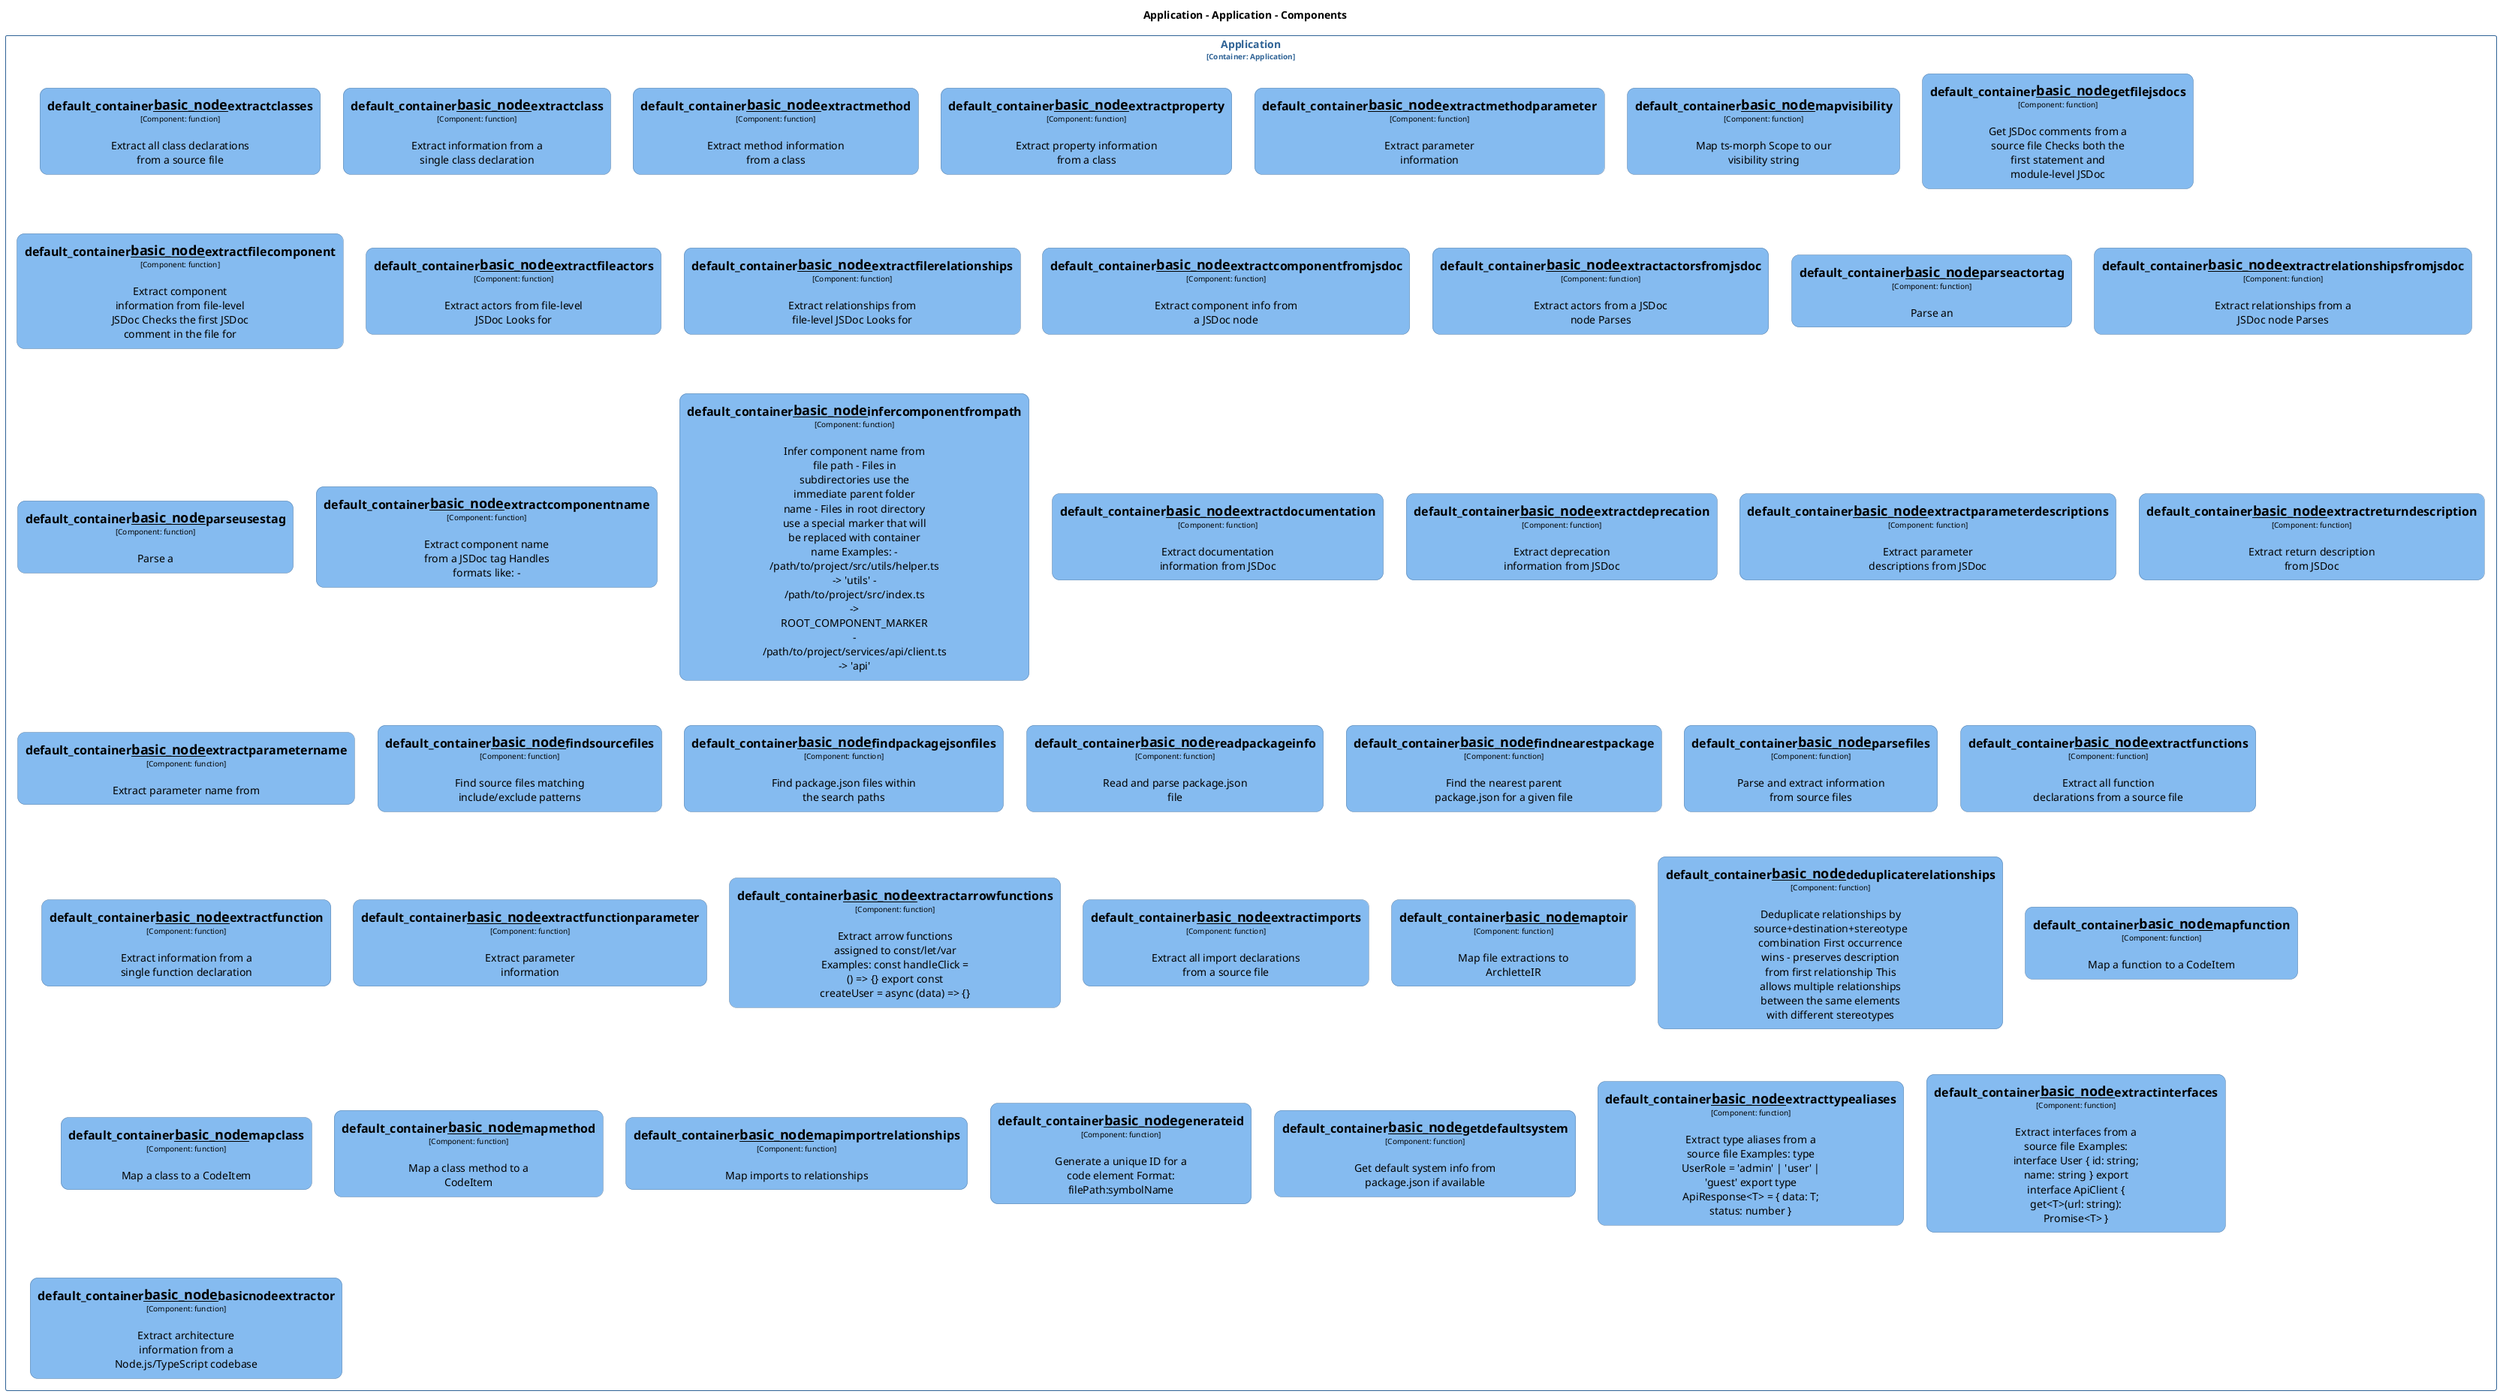 @startuml
set separator none
title Application - Application - Components

top to bottom direction
skinparam ranksep 60
skinparam nodesep 30

skinparam {
  arrowFontSize 10
  defaultTextAlignment center
  wrapWidth 200
  maxMessageSize 100
  defaultFontName "Arial"
}

hide stereotype

skinparam rectangle<<Application.Application.default_container__basic_node__basicnodeextractor>> {
  BackgroundColor #85bbf0
  FontColor #000000
  BorderColor #5d82a8
  roundCorner 20
  shadowing false
}
skinparam rectangle<<Application.Application.default_container__basic_node__deduplicaterelationships>> {
  BackgroundColor #85bbf0
  FontColor #000000
  BorderColor #5d82a8
  roundCorner 20
  shadowing false
}
skinparam rectangle<<Application.Application.default_container__basic_node__extractactorsfromjsdoc>> {
  BackgroundColor #85bbf0
  FontColor #000000
  BorderColor #5d82a8
  roundCorner 20
  shadowing false
}
skinparam rectangle<<Application.Application.default_container__basic_node__extractarrowfunctions>> {
  BackgroundColor #85bbf0
  FontColor #000000
  BorderColor #5d82a8
  roundCorner 20
  shadowing false
}
skinparam rectangle<<Application.Application.default_container__basic_node__extractclass>> {
  BackgroundColor #85bbf0
  FontColor #000000
  BorderColor #5d82a8
  roundCorner 20
  shadowing false
}
skinparam rectangle<<Application.Application.default_container__basic_node__extractclasses>> {
  BackgroundColor #85bbf0
  FontColor #000000
  BorderColor #5d82a8
  roundCorner 20
  shadowing false
}
skinparam rectangle<<Application.Application.default_container__basic_node__extractcomponentfromjsdoc>> {
  BackgroundColor #85bbf0
  FontColor #000000
  BorderColor #5d82a8
  roundCorner 20
  shadowing false
}
skinparam rectangle<<Application.Application.default_container__basic_node__extractcomponentname>> {
  BackgroundColor #85bbf0
  FontColor #000000
  BorderColor #5d82a8
  roundCorner 20
  shadowing false
}
skinparam rectangle<<Application.Application.default_container__basic_node__extractdeprecation>> {
  BackgroundColor #85bbf0
  FontColor #000000
  BorderColor #5d82a8
  roundCorner 20
  shadowing false
}
skinparam rectangle<<Application.Application.default_container__basic_node__extractdocumentation>> {
  BackgroundColor #85bbf0
  FontColor #000000
  BorderColor #5d82a8
  roundCorner 20
  shadowing false
}
skinparam rectangle<<Application.Application.default_container__basic_node__extractfileactors>> {
  BackgroundColor #85bbf0
  FontColor #000000
  BorderColor #5d82a8
  roundCorner 20
  shadowing false
}
skinparam rectangle<<Application.Application.default_container__basic_node__extractfilecomponent>> {
  BackgroundColor #85bbf0
  FontColor #000000
  BorderColor #5d82a8
  roundCorner 20
  shadowing false
}
skinparam rectangle<<Application.Application.default_container__basic_node__extractfilerelationships>> {
  BackgroundColor #85bbf0
  FontColor #000000
  BorderColor #5d82a8
  roundCorner 20
  shadowing false
}
skinparam rectangle<<Application.Application.default_container__basic_node__extractfunction>> {
  BackgroundColor #85bbf0
  FontColor #000000
  BorderColor #5d82a8
  roundCorner 20
  shadowing false
}
skinparam rectangle<<Application.Application.default_container__basic_node__extractfunctionparameter>> {
  BackgroundColor #85bbf0
  FontColor #000000
  BorderColor #5d82a8
  roundCorner 20
  shadowing false
}
skinparam rectangle<<Application.Application.default_container__basic_node__extractfunctions>> {
  BackgroundColor #85bbf0
  FontColor #000000
  BorderColor #5d82a8
  roundCorner 20
  shadowing false
}
skinparam rectangle<<Application.Application.default_container__basic_node__extractimports>> {
  BackgroundColor #85bbf0
  FontColor #000000
  BorderColor #5d82a8
  roundCorner 20
  shadowing false
}
skinparam rectangle<<Application.Application.default_container__basic_node__extractinterfaces>> {
  BackgroundColor #85bbf0
  FontColor #000000
  BorderColor #5d82a8
  roundCorner 20
  shadowing false
}
skinparam rectangle<<Application.Application.default_container__basic_node__extractmethod>> {
  BackgroundColor #85bbf0
  FontColor #000000
  BorderColor #5d82a8
  roundCorner 20
  shadowing false
}
skinparam rectangle<<Application.Application.default_container__basic_node__extractmethodparameter>> {
  BackgroundColor #85bbf0
  FontColor #000000
  BorderColor #5d82a8
  roundCorner 20
  shadowing false
}
skinparam rectangle<<Application.Application.default_container__basic_node__extractparameterdescriptions>> {
  BackgroundColor #85bbf0
  FontColor #000000
  BorderColor #5d82a8
  roundCorner 20
  shadowing false
}
skinparam rectangle<<Application.Application.default_container__basic_node__extractparametername>> {
  BackgroundColor #85bbf0
  FontColor #000000
  BorderColor #5d82a8
  roundCorner 20
  shadowing false
}
skinparam rectangle<<Application.Application.default_container__basic_node__extractproperty>> {
  BackgroundColor #85bbf0
  FontColor #000000
  BorderColor #5d82a8
  roundCorner 20
  shadowing false
}
skinparam rectangle<<Application.Application.default_container__basic_node__extractrelationshipsfromjsdoc>> {
  BackgroundColor #85bbf0
  FontColor #000000
  BorderColor #5d82a8
  roundCorner 20
  shadowing false
}
skinparam rectangle<<Application.Application.default_container__basic_node__extractreturndescription>> {
  BackgroundColor #85bbf0
  FontColor #000000
  BorderColor #5d82a8
  roundCorner 20
  shadowing false
}
skinparam rectangle<<Application.Application.default_container__basic_node__extracttypealiases>> {
  BackgroundColor #85bbf0
  FontColor #000000
  BorderColor #5d82a8
  roundCorner 20
  shadowing false
}
skinparam rectangle<<Application.Application.default_container__basic_node__findnearestpackage>> {
  BackgroundColor #85bbf0
  FontColor #000000
  BorderColor #5d82a8
  roundCorner 20
  shadowing false
}
skinparam rectangle<<Application.Application.default_container__basic_node__findpackagejsonfiles>> {
  BackgroundColor #85bbf0
  FontColor #000000
  BorderColor #5d82a8
  roundCorner 20
  shadowing false
}
skinparam rectangle<<Application.Application.default_container__basic_node__findsourcefiles>> {
  BackgroundColor #85bbf0
  FontColor #000000
  BorderColor #5d82a8
  roundCorner 20
  shadowing false
}
skinparam rectangle<<Application.Application.default_container__basic_node__generateid>> {
  BackgroundColor #85bbf0
  FontColor #000000
  BorderColor #5d82a8
  roundCorner 20
  shadowing false
}
skinparam rectangle<<Application.Application.default_container__basic_node__getdefaultsystem>> {
  BackgroundColor #85bbf0
  FontColor #000000
  BorderColor #5d82a8
  roundCorner 20
  shadowing false
}
skinparam rectangle<<Application.Application.default_container__basic_node__getfilejsdocs>> {
  BackgroundColor #85bbf0
  FontColor #000000
  BorderColor #5d82a8
  roundCorner 20
  shadowing false
}
skinparam rectangle<<Application.Application.default_container__basic_node__infercomponentfrompath>> {
  BackgroundColor #85bbf0
  FontColor #000000
  BorderColor #5d82a8
  roundCorner 20
  shadowing false
}
skinparam rectangle<<Application.Application.default_container__basic_node__mapclass>> {
  BackgroundColor #85bbf0
  FontColor #000000
  BorderColor #5d82a8
  roundCorner 20
  shadowing false
}
skinparam rectangle<<Application.Application.default_container__basic_node__mapfunction>> {
  BackgroundColor #85bbf0
  FontColor #000000
  BorderColor #5d82a8
  roundCorner 20
  shadowing false
}
skinparam rectangle<<Application.Application.default_container__basic_node__mapimportrelationships>> {
  BackgroundColor #85bbf0
  FontColor #000000
  BorderColor #5d82a8
  roundCorner 20
  shadowing false
}
skinparam rectangle<<Application.Application.default_container__basic_node__mapmethod>> {
  BackgroundColor #85bbf0
  FontColor #000000
  BorderColor #5d82a8
  roundCorner 20
  shadowing false
}
skinparam rectangle<<Application.Application.default_container__basic_node__maptoir>> {
  BackgroundColor #85bbf0
  FontColor #000000
  BorderColor #5d82a8
  roundCorner 20
  shadowing false
}
skinparam rectangle<<Application.Application.default_container__basic_node__mapvisibility>> {
  BackgroundColor #85bbf0
  FontColor #000000
  BorderColor #5d82a8
  roundCorner 20
  shadowing false
}
skinparam rectangle<<Application.Application.default_container__basic_node__parseactortag>> {
  BackgroundColor #85bbf0
  FontColor #000000
  BorderColor #5d82a8
  roundCorner 20
  shadowing false
}
skinparam rectangle<<Application.Application.default_container__basic_node__parsefiles>> {
  BackgroundColor #85bbf0
  FontColor #000000
  BorderColor #5d82a8
  roundCorner 20
  shadowing false
}
skinparam rectangle<<Application.Application.default_container__basic_node__parseusestag>> {
  BackgroundColor #85bbf0
  FontColor #000000
  BorderColor #5d82a8
  roundCorner 20
  shadowing false
}
skinparam rectangle<<Application.Application.default_container__basic_node__readpackageinfo>> {
  BackgroundColor #85bbf0
  FontColor #000000
  BorderColor #5d82a8
  roundCorner 20
  shadowing false
}
skinparam rectangle<<Application.Application>> {
  BorderColor #2e6295
  FontColor #2e6295
  shadowing false
}

rectangle "Application\n<size:10>[Container: Application]</size>" <<Application.Application>> {
  rectangle "==default_container__basic_node__extractclasses\n<size:10>[Component: function]</size>\n\nExtract all class declarations from a source file" <<Application.Application.default_container__basic_node__extractclasses>> as Application.Application.default_container__basic_node__extractclasses
  rectangle "==default_container__basic_node__extractclass\n<size:10>[Component: function]</size>\n\nExtract information from a single class declaration" <<Application.Application.default_container__basic_node__extractclass>> as Application.Application.default_container__basic_node__extractclass
  rectangle "==default_container__basic_node__extractmethod\n<size:10>[Component: function]</size>\n\nExtract method information from a class" <<Application.Application.default_container__basic_node__extractmethod>> as Application.Application.default_container__basic_node__extractmethod
  rectangle "==default_container__basic_node__extractproperty\n<size:10>[Component: function]</size>\n\nExtract property information from a class" <<Application.Application.default_container__basic_node__extractproperty>> as Application.Application.default_container__basic_node__extractproperty
  rectangle "==default_container__basic_node__extractmethodparameter\n<size:10>[Component: function]</size>\n\nExtract parameter information" <<Application.Application.default_container__basic_node__extractmethodparameter>> as Application.Application.default_container__basic_node__extractmethodparameter
  rectangle "==default_container__basic_node__mapvisibility\n<size:10>[Component: function]</size>\n\nMap ts-morph Scope to our visibility string" <<Application.Application.default_container__basic_node__mapvisibility>> as Application.Application.default_container__basic_node__mapvisibility
  rectangle "==default_container__basic_node__getfilejsdocs\n<size:10>[Component: function]</size>\n\nGet JSDoc comments from a source file Checks both the first statement and module-level JSDoc" <<Application.Application.default_container__basic_node__getfilejsdocs>> as Application.Application.default_container__basic_node__getfilejsdocs
  rectangle "==default_container__basic_node__extractfilecomponent\n<size:10>[Component: function]</size>\n\nExtract component information from file-level JSDoc Checks the first JSDoc comment in the file for" <<Application.Application.default_container__basic_node__extractfilecomponent>> as Application.Application.default_container__basic_node__extractfilecomponent
  rectangle "==default_container__basic_node__extractfileactors\n<size:10>[Component: function]</size>\n\nExtract actors from file-level JSDoc Looks for" <<Application.Application.default_container__basic_node__extractfileactors>> as Application.Application.default_container__basic_node__extractfileactors
  rectangle "==default_container__basic_node__extractfilerelationships\n<size:10>[Component: function]</size>\n\nExtract relationships from file-level JSDoc Looks for" <<Application.Application.default_container__basic_node__extractfilerelationships>> as Application.Application.default_container__basic_node__extractfilerelationships
  rectangle "==default_container__basic_node__extractcomponentfromjsdoc\n<size:10>[Component: function]</size>\n\nExtract component info from a JSDoc node" <<Application.Application.default_container__basic_node__extractcomponentfromjsdoc>> as Application.Application.default_container__basic_node__extractcomponentfromjsdoc
  rectangle "==default_container__basic_node__extractactorsfromjsdoc\n<size:10>[Component: function]</size>\n\nExtract actors from a JSDoc node Parses" <<Application.Application.default_container__basic_node__extractactorsfromjsdoc>> as Application.Application.default_container__basic_node__extractactorsfromjsdoc
  rectangle "==default_container__basic_node__parseactortag\n<size:10>[Component: function]</size>\n\nParse an" <<Application.Application.default_container__basic_node__parseactortag>> as Application.Application.default_container__basic_node__parseactortag
  rectangle "==default_container__basic_node__extractrelationshipsfromjsdoc\n<size:10>[Component: function]</size>\n\nExtract relationships from a JSDoc node Parses" <<Application.Application.default_container__basic_node__extractrelationshipsfromjsdoc>> as Application.Application.default_container__basic_node__extractrelationshipsfromjsdoc
  rectangle "==default_container__basic_node__parseusestag\n<size:10>[Component: function]</size>\n\nParse a" <<Application.Application.default_container__basic_node__parseusestag>> as Application.Application.default_container__basic_node__parseusestag
  rectangle "==default_container__basic_node__extractcomponentname\n<size:10>[Component: function]</size>\n\nExtract component name from a JSDoc tag Handles formats like: -" <<Application.Application.default_container__basic_node__extractcomponentname>> as Application.Application.default_container__basic_node__extractcomponentname
  rectangle "==default_container__basic_node__infercomponentfrompath\n<size:10>[Component: function]</size>\n\nInfer component name from file path - Files in subdirectories use the immediate parent folder name - Files in root directory use a special marker that will be replaced with container name Examples: - /path/to/project/src/utils/helper.ts -> 'utils' - /path/to/project/src/index.ts -> ROOT_COMPONENT_MARKER - /path/to/project/services/api/client.ts -> 'api'" <<Application.Application.default_container__basic_node__infercomponentfrompath>> as Application.Application.default_container__basic_node__infercomponentfrompath
  rectangle "==default_container__basic_node__extractdocumentation\n<size:10>[Component: function]</size>\n\nExtract documentation information from JSDoc" <<Application.Application.default_container__basic_node__extractdocumentation>> as Application.Application.default_container__basic_node__extractdocumentation
  rectangle "==default_container__basic_node__extractdeprecation\n<size:10>[Component: function]</size>\n\nExtract deprecation information from JSDoc" <<Application.Application.default_container__basic_node__extractdeprecation>> as Application.Application.default_container__basic_node__extractdeprecation
  rectangle "==default_container__basic_node__extractparameterdescriptions\n<size:10>[Component: function]</size>\n\nExtract parameter descriptions from JSDoc" <<Application.Application.default_container__basic_node__extractparameterdescriptions>> as Application.Application.default_container__basic_node__extractparameterdescriptions
  rectangle "==default_container__basic_node__extractreturndescription\n<size:10>[Component: function]</size>\n\nExtract return description from JSDoc" <<Application.Application.default_container__basic_node__extractreturndescription>> as Application.Application.default_container__basic_node__extractreturndescription
  rectangle "==default_container__basic_node__extractparametername\n<size:10>[Component: function]</size>\n\nExtract parameter name from" <<Application.Application.default_container__basic_node__extractparametername>> as Application.Application.default_container__basic_node__extractparametername
  rectangle "==default_container__basic_node__findsourcefiles\n<size:10>[Component: function]</size>\n\nFind source files matching include/exclude patterns" <<Application.Application.default_container__basic_node__findsourcefiles>> as Application.Application.default_container__basic_node__findsourcefiles
  rectangle "==default_container__basic_node__findpackagejsonfiles\n<size:10>[Component: function]</size>\n\nFind package.json files within the search paths" <<Application.Application.default_container__basic_node__findpackagejsonfiles>> as Application.Application.default_container__basic_node__findpackagejsonfiles
  rectangle "==default_container__basic_node__readpackageinfo\n<size:10>[Component: function]</size>\n\nRead and parse package.json file" <<Application.Application.default_container__basic_node__readpackageinfo>> as Application.Application.default_container__basic_node__readpackageinfo
  rectangle "==default_container__basic_node__findnearestpackage\n<size:10>[Component: function]</size>\n\nFind the nearest parent package.json for a given file" <<Application.Application.default_container__basic_node__findnearestpackage>> as Application.Application.default_container__basic_node__findnearestpackage
  rectangle "==default_container__basic_node__parsefiles\n<size:10>[Component: function]</size>\n\nParse and extract information from source files" <<Application.Application.default_container__basic_node__parsefiles>> as Application.Application.default_container__basic_node__parsefiles
  rectangle "==default_container__basic_node__extractfunctions\n<size:10>[Component: function]</size>\n\nExtract all function declarations from a source file" <<Application.Application.default_container__basic_node__extractfunctions>> as Application.Application.default_container__basic_node__extractfunctions
  rectangle "==default_container__basic_node__extractfunction\n<size:10>[Component: function]</size>\n\nExtract information from a single function declaration" <<Application.Application.default_container__basic_node__extractfunction>> as Application.Application.default_container__basic_node__extractfunction
  rectangle "==default_container__basic_node__extractfunctionparameter\n<size:10>[Component: function]</size>\n\nExtract parameter information" <<Application.Application.default_container__basic_node__extractfunctionparameter>> as Application.Application.default_container__basic_node__extractfunctionparameter
  rectangle "==default_container__basic_node__extractarrowfunctions\n<size:10>[Component: function]</size>\n\nExtract arrow functions assigned to const/let/var Examples: const handleClick = () => {} export const createUser = async (data) => {}" <<Application.Application.default_container__basic_node__extractarrowfunctions>> as Application.Application.default_container__basic_node__extractarrowfunctions
  rectangle "==default_container__basic_node__extractimports\n<size:10>[Component: function]</size>\n\nExtract all import declarations from a source file" <<Application.Application.default_container__basic_node__extractimports>> as Application.Application.default_container__basic_node__extractimports
  rectangle "==default_container__basic_node__maptoir\n<size:10>[Component: function]</size>\n\nMap file extractions to ArchletteIR" <<Application.Application.default_container__basic_node__maptoir>> as Application.Application.default_container__basic_node__maptoir
  rectangle "==default_container__basic_node__deduplicaterelationships\n<size:10>[Component: function]</size>\n\nDeduplicate relationships by source+destination+stereotype combination First occurrence wins - preserves description from first relationship This allows multiple relationships between the same elements with different stereotypes" <<Application.Application.default_container__basic_node__deduplicaterelationships>> as Application.Application.default_container__basic_node__deduplicaterelationships
  rectangle "==default_container__basic_node__mapfunction\n<size:10>[Component: function]</size>\n\nMap a function to a CodeItem" <<Application.Application.default_container__basic_node__mapfunction>> as Application.Application.default_container__basic_node__mapfunction
  rectangle "==default_container__basic_node__mapclass\n<size:10>[Component: function]</size>\n\nMap a class to a CodeItem" <<Application.Application.default_container__basic_node__mapclass>> as Application.Application.default_container__basic_node__mapclass
  rectangle "==default_container__basic_node__mapmethod\n<size:10>[Component: function]</size>\n\nMap a class method to a CodeItem" <<Application.Application.default_container__basic_node__mapmethod>> as Application.Application.default_container__basic_node__mapmethod
  rectangle "==default_container__basic_node__mapimportrelationships\n<size:10>[Component: function]</size>\n\nMap imports to relationships" <<Application.Application.default_container__basic_node__mapimportrelationships>> as Application.Application.default_container__basic_node__mapimportrelationships
  rectangle "==default_container__basic_node__generateid\n<size:10>[Component: function]</size>\n\nGenerate a unique ID for a code element Format: filePath:symbolName" <<Application.Application.default_container__basic_node__generateid>> as Application.Application.default_container__basic_node__generateid
  rectangle "==default_container__basic_node__getdefaultsystem\n<size:10>[Component: function]</size>\n\nGet default system info from package.json if available" <<Application.Application.default_container__basic_node__getdefaultsystem>> as Application.Application.default_container__basic_node__getdefaultsystem
  rectangle "==default_container__basic_node__extracttypealiases\n<size:10>[Component: function]</size>\n\nExtract type aliases from a source file Examples: type UserRole = 'admin' | 'user' | 'guest' export type ApiResponse<T> = { data: T; status: number }" <<Application.Application.default_container__basic_node__extracttypealiases>> as Application.Application.default_container__basic_node__extracttypealiases
  rectangle "==default_container__basic_node__extractinterfaces\n<size:10>[Component: function]</size>\n\nExtract interfaces from a source file Examples: interface User { id: string; name: string } export interface ApiClient { get<T>(url: string): Promise<T> }" <<Application.Application.default_container__basic_node__extractinterfaces>> as Application.Application.default_container__basic_node__extractinterfaces
  rectangle "==default_container__basic_node__basicnodeextractor\n<size:10>[Component: function]</size>\n\nExtract architecture information from a Node.js/TypeScript codebase" <<Application.Application.default_container__basic_node__basicnodeextractor>> as Application.Application.default_container__basic_node__basicnodeextractor
}

@enduml